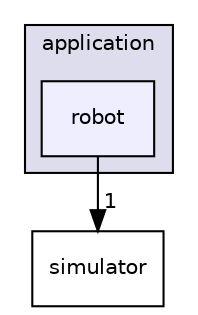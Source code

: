 digraph "application/robot" {
  compound=true
  node [ fontsize="10", fontname="Helvetica"];
  edge [ labelfontsize="10", labelfontname="Helvetica"];
  subgraph clusterdir_d75c23162a2652451dce46d2e7e8aead {
    graph [ bgcolor="#ddddee", pencolor="black", label="application" fontname="Helvetica", fontsize="10", URL="dir_d75c23162a2652451dce46d2e7e8aead.html"]
  dir_e8d29c30eeee0fa0b24493a6a0331aff [shape=box, label="robot", style="filled", fillcolor="#eeeeff", pencolor="black", URL="dir_e8d29c30eeee0fa0b24493a6a0331aff.html"];
  }
  dir_638ef7d2d9bbc9093729c39ba06043f5 [shape=box label="simulator" URL="dir_638ef7d2d9bbc9093729c39ba06043f5.html"];
  dir_e8d29c30eeee0fa0b24493a6a0331aff->dir_638ef7d2d9bbc9093729c39ba06043f5 [headlabel="1", labeldistance=1.5 headhref="dir_000002_000003.html"];
}
